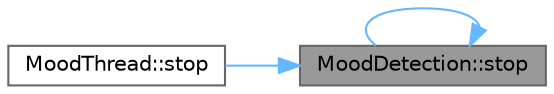 digraph "MoodDetection::stop"
{
 // LATEX_PDF_SIZE
  bgcolor="transparent";
  edge [fontname=Helvetica,fontsize=10,labelfontname=Helvetica,labelfontsize=10];
  node [fontname=Helvetica,fontsize=10,shape=box,height=0.2,width=0.4];
  rankdir="RL";
  Node1 [label="MoodDetection::stop",height=0.2,width=0.4,color="gray40", fillcolor="grey60", style="filled", fontcolor="black",tooltip=" "];
  Node1 -> Node1 [dir="back",color="steelblue1",style="solid"];
  Node1 -> Node2 [dir="back",color="steelblue1",style="solid"];
  Node2 [label="MoodThread::stop",height=0.2,width=0.4,color="grey40", fillcolor="white", style="filled",URL="$class_mood_thread.html#a59724b4a9d28c6ac2df6a55c1139bf71",tooltip=" "];
}
